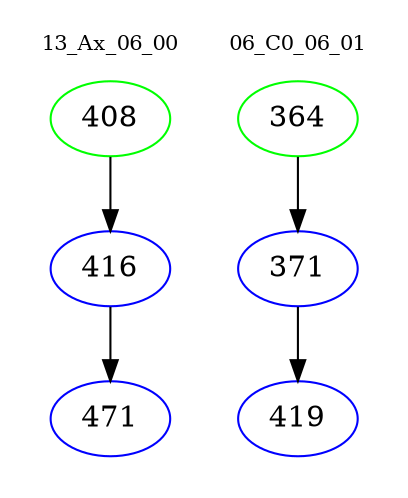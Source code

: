 digraph{
subgraph cluster_0 {
color = white
label = "13_Ax_06_00";
fontsize=10;
T0_408 [label="408", color="green"]
T0_408 -> T0_416 [color="black"]
T0_416 [label="416", color="blue"]
T0_416 -> T0_471 [color="black"]
T0_471 [label="471", color="blue"]
}
subgraph cluster_1 {
color = white
label = "06_C0_06_01";
fontsize=10;
T1_364 [label="364", color="green"]
T1_364 -> T1_371 [color="black"]
T1_371 [label="371", color="blue"]
T1_371 -> T1_419 [color="black"]
T1_419 [label="419", color="blue"]
}
}
